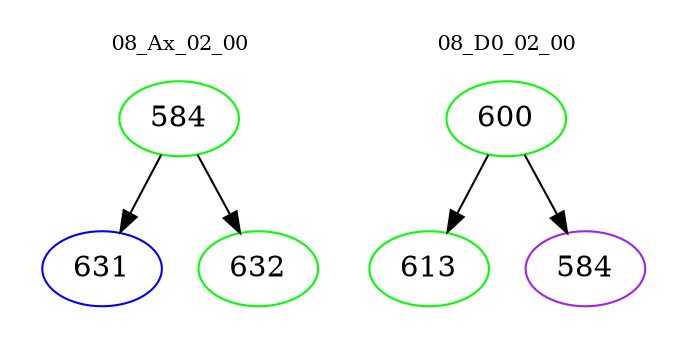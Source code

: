 digraph{
subgraph cluster_0 {
color = white
label = "08_Ax_02_00";
fontsize=10;
T0_584 [label="584", color="green"]
T0_584 -> T0_631 [color="black"]
T0_631 [label="631", color="blue"]
T0_584 -> T0_632 [color="black"]
T0_632 [label="632", color="green"]
}
subgraph cluster_1 {
color = white
label = "08_D0_02_00";
fontsize=10;
T1_600 [label="600", color="green"]
T1_600 -> T1_613 [color="black"]
T1_613 [label="613", color="green"]
T1_600 -> T1_584 [color="black"]
T1_584 [label="584", color="purple"]
}
}
